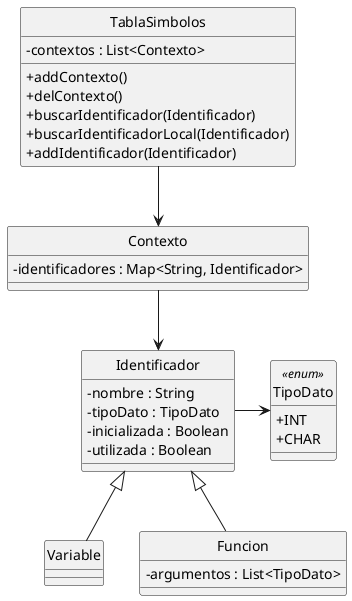 @startuml TablaSimbolos

skinparam ClassAttributeIconSize 0
hide circle

class TablaSimbolos {
    - contextos : List<Contexto>
    + addContexto()
    + delContexto()
    + buscarIdentificador(Identificador)
    + buscarIdentificadorLocal(Identificador)
    + addIdentificador(Identificador)
}

class Contexto {
    - identificadores : Map<String, Identificador>
}


enum TipoDato <<enum>> {
    + INT
    + CHAR
}

class Identificador {
    - nombre : String
    - tipoDato : TipoDato
    - inicializada : Boolean
    - utilizada : Boolean
}

class Variable { }

class Funcion {
    - argumentos : List<TipoDato>
}

TablaSimbolos --> Contexto

Contexto --> Identificador

Identificador -> TipoDato
Identificador <|-- Variable
Identificador <|-- Funcion

@enduml